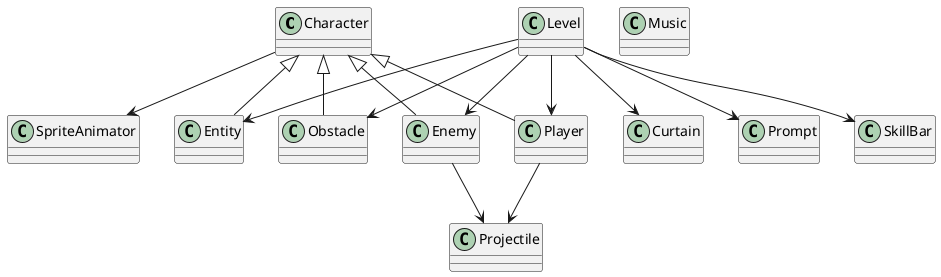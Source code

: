 @startuml
skinparam classAttributeIconSize 0
class Character
class Curtain
class Enemy
class Entity
class Level
class Music
class Obstacle
class Player
class Projectile
class Prompt
class SkillBar
class SpriteAnimator
Character <|-- Enemy
Character <|-- Entity
Character <|-- Obstacle
Character <|-- Player
Character --> SpriteAnimator
Enemy --> Projectile
Level --> Curtain
Level --> Enemy
Level --> Entity
Level --> Obstacle
Level --> Player
Level --> Prompt
Level --> SkillBar
Player --> Projectile
@enduml
